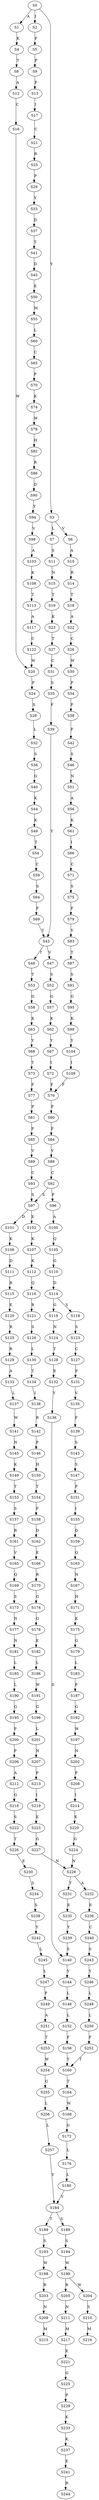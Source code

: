 strict digraph  {
	S0 -> S1 [ label = A ];
	S0 -> S2 [ label = I ];
	S0 -> S3 [ label = Y ];
	S1 -> S4 [ label = K ];
	S2 -> S5 [ label = F ];
	S3 -> S6 [ label = V ];
	S3 -> S7 [ label = L ];
	S4 -> S8 [ label = T ];
	S5 -> S9 [ label = P ];
	S6 -> S10 [ label = A ];
	S7 -> S11 [ label = S ];
	S8 -> S12 [ label = A ];
	S9 -> S13 [ label = F ];
	S10 -> S14 [ label = R ];
	S11 -> S15 [ label = N ];
	S12 -> S16 [ label = C ];
	S13 -> S17 [ label = I ];
	S14 -> S18 [ label = T ];
	S15 -> S19 [ label = T ];
	S16 -> S20 [ label = W ];
	S17 -> S21 [ label = C ];
	S18 -> S22 [ label = A ];
	S19 -> S23 [ label = K ];
	S20 -> S24 [ label = P ];
	S21 -> S25 [ label = R ];
	S22 -> S26 [ label = C ];
	S23 -> S27 [ label = T ];
	S24 -> S28 [ label = S ];
	S25 -> S29 [ label = P ];
	S26 -> S30 [ label = W ];
	S27 -> S31 [ label = C ];
	S28 -> S32 [ label = L ];
	S29 -> S33 [ label = Y ];
	S30 -> S34 [ label = P ];
	S31 -> S35 [ label = S ];
	S32 -> S36 [ label = S ];
	S33 -> S37 [ label = D ];
	S34 -> S38 [ label = F ];
	S35 -> S39 [ label = F ];
	S36 -> S40 [ label = G ];
	S37 -> S41 [ label = T ];
	S38 -> S42 [ label = F ];
	S39 -> S43 [ label = Y ];
	S40 -> S44 [ label = K ];
	S41 -> S45 [ label = D ];
	S42 -> S46 [ label = S ];
	S43 -> S47 [ label = V ];
	S43 -> S48 [ label = T ];
	S44 -> S49 [ label = K ];
	S45 -> S50 [ label = E ];
	S46 -> S51 [ label = N ];
	S47 -> S52 [ label = S ];
	S48 -> S53 [ label = T ];
	S49 -> S54 [ label = T ];
	S50 -> S55 [ label = M ];
	S51 -> S56 [ label = A ];
	S52 -> S57 [ label = G ];
	S53 -> S58 [ label = G ];
	S54 -> S59 [ label = C ];
	S55 -> S60 [ label = L ];
	S56 -> S61 [ label = K ];
	S57 -> S62 [ label = K ];
	S58 -> S63 [ label = K ];
	S59 -> S64 [ label = S ];
	S60 -> S65 [ label = C ];
	S61 -> S66 [ label = I ];
	S62 -> S67 [ label = Y ];
	S63 -> S68 [ label = Y ];
	S64 -> S69 [ label = F ];
	S65 -> S70 [ label = P ];
	S66 -> S71 [ label = C ];
	S67 -> S72 [ label = I ];
	S68 -> S73 [ label = T ];
	S69 -> S43 [ label = Y ];
	S70 -> S74 [ label = K ];
	S71 -> S75 [ label = S ];
	S72 -> S76 [ label = F ];
	S73 -> S77 [ label = F ];
	S74 -> S78 [ label = W ];
	S75 -> S79 [ label = F ];
	S76 -> S80 [ label = P ];
	S77 -> S81 [ label = P ];
	S78 -> S82 [ label = H ];
	S79 -> S83 [ label = Y ];
	S80 -> S84 [ label = F ];
	S81 -> S85 [ label = F ];
	S82 -> S86 [ label = R ];
	S83 -> S87 [ label = T ];
	S84 -> S88 [ label = V ];
	S85 -> S89 [ label = V ];
	S86 -> S90 [ label = D ];
	S87 -> S91 [ label = S ];
	S88 -> S92 [ label = C ];
	S89 -> S93 [ label = C ];
	S90 -> S94 [ label = Y ];
	S91 -> S95 [ label = G ];
	S92 -> S96 [ label = P ];
	S92 -> S97 [ label = S ];
	S93 -> S97 [ label = S ];
	S94 -> S98 [ label = V ];
	S95 -> S99 [ label = K ];
	S96 -> S100 [ label = A ];
	S97 -> S101 [ label = D ];
	S97 -> S102 [ label = E ];
	S98 -> S103 [ label = A ];
	S99 -> S104 [ label = Y ];
	S100 -> S105 [ label = Q ];
	S101 -> S106 [ label = K ];
	S102 -> S107 [ label = K ];
	S103 -> S108 [ label = K ];
	S104 -> S109 [ label = I ];
	S105 -> S110 [ label = G ];
	S106 -> S111 [ label = D ];
	S107 -> S112 [ label = K ];
	S108 -> S113 [ label = T ];
	S109 -> S76 [ label = F ];
	S110 -> S114 [ label = D ];
	S111 -> S115 [ label = R ];
	S112 -> S116 [ label = Q ];
	S113 -> S117 [ label = A ];
	S114 -> S118 [ label = S ];
	S114 -> S119 [ label = G ];
	S115 -> S120 [ label = E ];
	S116 -> S121 [ label = R ];
	S117 -> S122 [ label = C ];
	S118 -> S123 [ label = S ];
	S119 -> S124 [ label = N ];
	S120 -> S125 [ label = R ];
	S121 -> S126 [ label = S ];
	S122 -> S20 [ label = W ];
	S123 -> S127 [ label = C ];
	S124 -> S128 [ label = T ];
	S125 -> S129 [ label = R ];
	S126 -> S130 [ label = L ];
	S127 -> S131 [ label = F ];
	S128 -> S132 [ label = E ];
	S129 -> S133 [ label = A ];
	S130 -> S134 [ label = T ];
	S131 -> S135 [ label = V ];
	S132 -> S136 [ label = Y ];
	S133 -> S137 [ label = L ];
	S134 -> S138 [ label = I ];
	S135 -> S139 [ label = F ];
	S136 -> S140 [ label = S ];
	S137 -> S141 [ label = W ];
	S138 -> S142 [ label = R ];
	S139 -> S143 [ label = S ];
	S140 -> S144 [ label = Y ];
	S141 -> S145 [ label = N ];
	S142 -> S146 [ label = P ];
	S143 -> S147 [ label = S ];
	S144 -> S148 [ label = L ];
	S145 -> S149 [ label = K ];
	S146 -> S150 [ label = H ];
	S147 -> S151 [ label = P ];
	S148 -> S152 [ label = L ];
	S149 -> S153 [ label = T ];
	S150 -> S154 [ label = T ];
	S151 -> S155 [ label = I ];
	S152 -> S156 [ label = F ];
	S153 -> S157 [ label = S ];
	S154 -> S158 [ label = F ];
	S155 -> S159 [ label = D ];
	S156 -> S160 [ label = T ];
	S157 -> S161 [ label = R ];
	S158 -> S162 [ label = D ];
	S159 -> S163 [ label = Q ];
	S160 -> S164 [ label = T ];
	S161 -> S165 [ label = V ];
	S162 -> S166 [ label = E ];
	S163 -> S167 [ label = N ];
	S164 -> S168 [ label = W ];
	S165 -> S169 [ label = Q ];
	S166 -> S170 [ label = R ];
	S167 -> S171 [ label = H ];
	S168 -> S172 [ label = G ];
	S169 -> S173 [ label = S ];
	S170 -> S174 [ label = G ];
	S171 -> S175 [ label = K ];
	S172 -> S176 [ label = L ];
	S173 -> S177 [ label = N ];
	S174 -> S178 [ label = G ];
	S175 -> S179 [ label = G ];
	S176 -> S180 [ label = L ];
	S177 -> S181 [ label = N ];
	S178 -> S182 [ label = E ];
	S179 -> S183 [ label = L ];
	S180 -> S184 [ label = Y ];
	S181 -> S185 [ label = L ];
	S182 -> S186 [ label = L ];
	S183 -> S187 [ label = P ];
	S184 -> S188 [ label = T ];
	S184 -> S189 [ label = S ];
	S185 -> S190 [ label = L ];
	S186 -> S191 [ label = W ];
	S187 -> S192 [ label = G ];
	S188 -> S193 [ label = S ];
	S189 -> S194 [ label = S ];
	S190 -> S195 [ label = G ];
	S191 -> S196 [ label = G ];
	S192 -> S197 [ label = W ];
	S193 -> S198 [ label = W ];
	S194 -> S199 [ label = W ];
	S195 -> S200 [ label = P ];
	S196 -> S201 [ label = L ];
	S197 -> S202 [ label = N ];
	S198 -> S203 [ label = R ];
	S199 -> S204 [ label = W ];
	S199 -> S205 [ label = R ];
	S200 -> S206 [ label = P ];
	S201 -> S207 [ label = N ];
	S202 -> S208 [ label = P ];
	S203 -> S209 [ label = N ];
	S204 -> S210 [ label = S ];
	S205 -> S211 [ label = N ];
	S206 -> S212 [ label = A ];
	S207 -> S213 [ label = P ];
	S208 -> S214 [ label = I ];
	S209 -> S215 [ label = M ];
	S210 -> S216 [ label = M ];
	S211 -> S217 [ label = M ];
	S212 -> S218 [ label = G ];
	S213 -> S219 [ label = I ];
	S214 -> S220 [ label = E ];
	S217 -> S221 [ label = E ];
	S218 -> S222 [ label = S ];
	S219 -> S223 [ label = E ];
	S220 -> S224 [ label = G ];
	S221 -> S225 [ label = G ];
	S222 -> S226 [ label = T ];
	S223 -> S227 [ label = G ];
	S224 -> S228 [ label = N ];
	S225 -> S229 [ label = P ];
	S226 -> S230 [ label = E ];
	S227 -> S228 [ label = N ];
	S228 -> S231 [ label = T ];
	S228 -> S232 [ label = A ];
	S229 -> S233 [ label = K ];
	S230 -> S234 [ label = S ];
	S231 -> S235 [ label = E ];
	S232 -> S236 [ label = E ];
	S233 -> S237 [ label = K ];
	S234 -> S238 [ label = S ];
	S235 -> S239 [ label = Y ];
	S236 -> S240 [ label = C ];
	S237 -> S241 [ label = E ];
	S238 -> S242 [ label = Y ];
	S239 -> S140 [ label = S ];
	S240 -> S243 [ label = S ];
	S241 -> S244 [ label = R ];
	S242 -> S245 [ label = L ];
	S243 -> S246 [ label = Y ];
	S245 -> S247 [ label = L ];
	S246 -> S248 [ label = L ];
	S247 -> S249 [ label = F ];
	S248 -> S250 [ label = L ];
	S249 -> S251 [ label = A ];
	S250 -> S252 [ label = F ];
	S251 -> S253 [ label = T ];
	S252 -> S160 [ label = T ];
	S253 -> S254 [ label = W ];
	S254 -> S255 [ label = G ];
	S255 -> S256 [ label = L ];
	S256 -> S257 [ label = L ];
	S257 -> S184 [ label = Y ];
}
